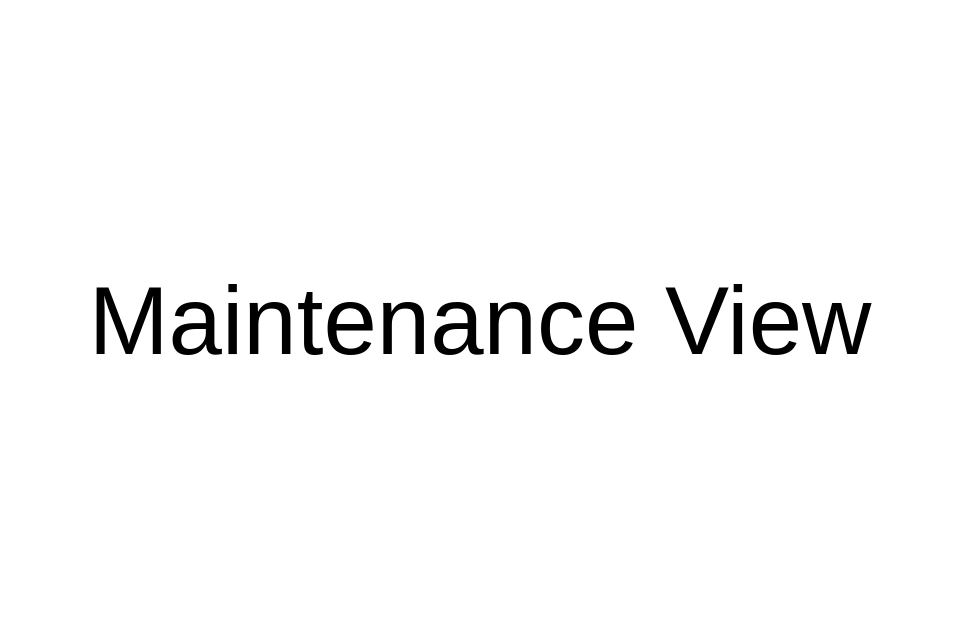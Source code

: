 <mxfile compressed="false" version="14.6.9" type="google" pages="2">
  <diagram id="T7nBareY_xEUpFT6BaBN" name="MAINTENANCE VIEW">
    <mxGraphModel dx="1130" dy="406" grid="1" gridSize="10" guides="1" tooltips="1" connect="1" arrows="1" fold="1" page="1" pageScale="1" pageWidth="827" pageHeight="1169" math="0" shadow="0">
      <root>
        <mxCell id="RXroqPlZc1RiU2cGS7MM-0" />
        <mxCell id="RXroqPlZc1RiU2cGS7MM-1" value="About" parent="RXroqPlZc1RiU2cGS7MM-0" />
        <mxCell id="RXroqPlZc1RiU2cGS7MM-4" value="Title" parent="RXroqPlZc1RiU2cGS7MM-0" />
        <mxCell id="RXroqPlZc1RiU2cGS7MM-3" value="Maintenance View" style="text;html=1;strokeColor=none;fillColor=none;align=center;verticalAlign=middle;whiteSpace=wrap;rounded=0;fontSize=48;opacity=30;" parent="RXroqPlZc1RiU2cGS7MM-4" vertex="1">
          <mxGeometry x="160" y="200" width="480" height="320" as="geometry" />
        </mxCell>
      </root>
    </mxGraphModel>
  </diagram>
  <diagram id="qrzgQ6DtiXMvcwbbw6SE" name="Page-145">
    <mxGraphModel dx="1130" dy="406" grid="1" gridSize="10" guides="1" tooltips="1" connect="1" arrows="1" fold="1" page="1" pageScale="1" pageWidth="850" pageHeight="1100" math="0" shadow="0">
      <root>
        <mxCell id="kpDK0dZMDAlXJJjRmCyd-0" />
        <mxCell id="cShYrTTC_mCDZs-oagYY-2" value="About" parent="kpDK0dZMDAlXJJjRmCyd-0" />
        <UserObject label="" tooltip="Reporting at go-live is a dead concept (it&#39;s useful in that it is a release in itself - but reporting should be no more than a point in time summary of current monitoring, which is continuous." id="oXLYr0-WDJrzs4Nkk2H6-3">
          <mxCell style="shape=image;html=1;verticalAlign=top;verticalLabelPosition=bottom;labelBackgroundColor=#ffffff;imageAspect=0;aspect=fixed;image=https://cdn1.iconfinder.com/data/icons/hawcons/32/699014-icon-28-information-128.png;shadow=0;dashed=0;fontFamily=Helvetica;fontSize=12;fontColor=#000000;align=center;strokeColor=#000000;fillColor=#505050;dashPattern=1 1;" parent="cShYrTTC_mCDZs-oagYY-2" vertex="1">
            <mxGeometry x="660" y="980" width="20" height="20" as="geometry" />
          </mxCell>
        </UserObject>
        <mxCell id="cShYrTTC_mCDZs-oagYY-1" value="Title/Page" parent="kpDK0dZMDAlXJJjRmCyd-0" visible="0" />
        <mxCell id="oXLYr0-WDJrzs4Nkk2H6-0" value="" style="group;fontSize=10;" parent="cShYrTTC_mCDZs-oagYY-1" vertex="1" connectable="0">
          <mxGeometry x="120" y="120" width="560" height="45" as="geometry" />
        </mxCell>
        <mxCell id="oXLYr0-WDJrzs4Nkk2H6-1" value="&lt;font style=&quot;font-size: 12px&quot;&gt;Base Logical Module - Maintenance - Target Maintenance and SLA Reporting&lt;/font&gt;" style="text;strokeColor=none;fillColor=none;html=1;fontSize=24;fontStyle=1;verticalAlign=middle;align=left;shadow=0;glass=0;comic=0;opacity=30;fontColor=#808080;" parent="oXLYr0-WDJrzs4Nkk2H6-0" vertex="1">
          <mxGeometry width="560" height="40" as="geometry" />
        </mxCell>
        <mxCell id="oXLYr0-WDJrzs4Nkk2H6-2" value="" style="line;strokeWidth=2;html=1;shadow=0;glass=0;comic=0;fillColor=none;fontSize=10;fontColor=#CCCCCC;labelBackgroundColor=none;strokeColor=#CCCCCC;" parent="oXLYr0-WDJrzs4Nkk2H6-0" vertex="1">
          <mxGeometry y="35" width="560" height="10" as="geometry" />
        </mxCell>
        <mxCell id="cShYrTTC_mCDZs-oagYY-0" value="Title/Diagram" parent="kpDK0dZMDAlXJJjRmCyd-0" />
        <mxCell id="cShYrTTC_mCDZs-oagYY-3" value="&lt;font style=&quot;font-size: 12px&quot;&gt;Diagram: Base System Logical Module - Maintenance - Target Maintenance and SLA Reporting&lt;/font&gt;" style="text;strokeColor=none;fillColor=none;html=1;fontSize=24;fontStyle=2;verticalAlign=middle;align=left;shadow=0;glass=0;comic=0;opacity=30;fontColor=#808080;" parent="cShYrTTC_mCDZs-oagYY-0" vertex="1">
          <mxGeometry x="120" y="960" width="520" height="40" as="geometry" />
        </mxCell>
        <mxCell id="kpDK0dZMDAlXJJjRmCyd-1" value="Boxes" parent="kpDK0dZMDAlXJJjRmCyd-0" />
        <mxCell id="Th4hmaJLGE-ZN5Z5oCGe-0" value="Monitoring" style="rounded=1;whiteSpace=wrap;html=1;strokeColor=#666666;strokeWidth=1;fillColor=#f5f5f5;fontSize=12;fontColor=#333333;align=center;" parent="kpDK0dZMDAlXJJjRmCyd-1" vertex="1">
          <mxGeometry x="230" y="200" width="80" height="40" as="geometry" />
        </mxCell>
        <mxCell id="Th4hmaJLGE-ZN5Z5oCGe-1" value="Customer&lt;br&gt;Reporting" style="rounded=1;whiteSpace=wrap;html=1;strokeColor=#666666;strokeWidth=1;fillColor=#f5f5f5;fontSize=12;fontColor=#333333;align=center;" parent="kpDK0dZMDAlXJJjRmCyd-1" vertex="1">
          <mxGeometry x="600" y="200" width="80" height="40" as="geometry" />
        </mxCell>
        <mxCell id="Th4hmaJLGE-ZN5Z5oCGe-2" value="Alerts" style="rounded=1;whiteSpace=wrap;html=1;strokeColor=#666666;strokeWidth=1;fillColor=#f5f5f5;fontSize=12;fontColor=#333333;align=center;" parent="kpDK0dZMDAlXJJjRmCyd-1" vertex="1">
          <mxGeometry x="120" y="200" width="80" height="40" as="geometry" />
        </mxCell>
        <mxCell id="Th4hmaJLGE-ZN5Z5oCGe-38" style="edgeStyle=elbowEdgeStyle;rounded=1;orthogonalLoop=1;jettySize=auto;html=1;entryX=1;entryY=0.5;entryDx=0;entryDy=0;fontFamily=Helvetica;fontSize=12;fontColor=#000000;" parent="kpDK0dZMDAlXJJjRmCyd-1" source="Th4hmaJLGE-ZN5Z5oCGe-3" target="Th4hmaJLGE-ZN5Z5oCGe-9" edge="1">
          <mxGeometry relative="1" as="geometry" />
        </mxCell>
        <mxCell id="Th4hmaJLGE-ZN5Z5oCGe-39" style="edgeStyle=elbowEdgeStyle;rounded=1;orthogonalLoop=1;jettySize=auto;html=1;entryX=1;entryY=0.5;entryDx=0;entryDy=0;fontFamily=Helvetica;fontSize=12;fontColor=#000000;" parent="kpDK0dZMDAlXJJjRmCyd-1" source="Th4hmaJLGE-ZN5Z5oCGe-3" target="Th4hmaJLGE-ZN5Z5oCGe-7" edge="1">
          <mxGeometry relative="1" as="geometry" />
        </mxCell>
        <mxCell id="Th4hmaJLGE-ZN5Z5oCGe-40" style="edgeStyle=elbowEdgeStyle;rounded=1;orthogonalLoop=1;jettySize=auto;html=1;entryX=1;entryY=0.5;entryDx=0;entryDy=0;fontFamily=Helvetica;fontSize=12;fontColor=#000000;" parent="kpDK0dZMDAlXJJjRmCyd-1" source="Th4hmaJLGE-ZN5Z5oCGe-3" target="Th4hmaJLGE-ZN5Z5oCGe-16" edge="1">
          <mxGeometry relative="1" as="geometry" />
        </mxCell>
        <mxCell id="Th4hmaJLGE-ZN5Z5oCGe-41" style="edgeStyle=elbowEdgeStyle;rounded=1;orthogonalLoop=1;jettySize=auto;html=1;fontFamily=Helvetica;fontSize=12;fontColor=#000000;" parent="kpDK0dZMDAlXJJjRmCyd-1" source="Th4hmaJLGE-ZN5Z5oCGe-3" target="Th4hmaJLGE-ZN5Z5oCGe-5" edge="1">
          <mxGeometry relative="1" as="geometry" />
        </mxCell>
        <mxCell id="Th4hmaJLGE-ZN5Z5oCGe-42" style="edgeStyle=elbowEdgeStyle;rounded=1;orthogonalLoop=1;jettySize=auto;html=1;entryX=1;entryY=0.5;entryDx=0;entryDy=0;fontFamily=Helvetica;fontSize=12;fontColor=#000000;" parent="kpDK0dZMDAlXJJjRmCyd-1" source="Th4hmaJLGE-ZN5Z5oCGe-3" target="Th4hmaJLGE-ZN5Z5oCGe-6" edge="1">
          <mxGeometry relative="1" as="geometry" />
        </mxCell>
        <mxCell id="Th4hmaJLGE-ZN5Z5oCGe-46" style="edgeStyle=elbowEdgeStyle;rounded=1;orthogonalLoop=1;jettySize=auto;html=1;entryX=1;entryY=0.5;entryDx=0;entryDy=0;fontFamily=Helvetica;fontSize=12;fontColor=#000000;" parent="kpDK0dZMDAlXJJjRmCyd-1" source="Th4hmaJLGE-ZN5Z5oCGe-3" target="Th4hmaJLGE-ZN5Z5oCGe-43" edge="1">
          <mxGeometry relative="1" as="geometry" />
        </mxCell>
        <mxCell id="Th4hmaJLGE-ZN5Z5oCGe-50" style="edgeStyle=elbowEdgeStyle;rounded=1;orthogonalLoop=1;jettySize=auto;html=1;entryX=1;entryY=0.5;entryDx=0;entryDy=0;fontFamily=Helvetica;fontSize=12;fontColor=#000000;" parent="kpDK0dZMDAlXJJjRmCyd-1" source="Th4hmaJLGE-ZN5Z5oCGe-3" target="Th4hmaJLGE-ZN5Z5oCGe-47" edge="1">
          <mxGeometry relative="1" as="geometry" />
        </mxCell>
        <mxCell id="Th4hmaJLGE-ZN5Z5oCGe-3" value="SLA Reporting" style="rounded=1;whiteSpace=wrap;html=1;strokeColor=#666666;strokeWidth=1;fillColor=none;fontSize=12;fontColor=#333333;align=center;" parent="kpDK0dZMDAlXJJjRmCyd-1" vertex="1">
          <mxGeometry x="600" y="530" width="80" height="40" as="geometry" />
        </mxCell>
        <mxCell id="Th4hmaJLGE-ZN5Z5oCGe-12" style="edgeStyle=elbowEdgeStyle;rounded=1;orthogonalLoop=1;jettySize=auto;html=1;fontFamily=Helvetica;fontSize=12;fontColor=#000000;entryX=1;entryY=0.5;entryDx=0;entryDy=0;jumpStyle=arc;" parent="kpDK0dZMDAlXJJjRmCyd-1" source="Th4hmaJLGE-ZN5Z5oCGe-5" target="Th4hmaJLGE-ZN5Z5oCGe-14" edge="1">
          <mxGeometry relative="1" as="geometry">
            <mxPoint x="310" y="580" as="targetPoint" />
            <Array as="points">
              <mxPoint x="400" y="660" />
            </Array>
          </mxGeometry>
        </mxCell>
        <mxCell id="Th4hmaJLGE-ZN5Z5oCGe-26" style="edgeStyle=elbowEdgeStyle;rounded=1;orthogonalLoop=1;jettySize=auto;html=1;entryX=1;entryY=0.5;entryDx=0;entryDy=0;fontFamily=Helvetica;fontSize=12;fontColor=#000000;exitX=0;exitY=0.75;exitDx=0;exitDy=0;jumpStyle=arc;" parent="kpDK0dZMDAlXJJjRmCyd-1" source="Th4hmaJLGE-ZN5Z5oCGe-5" target="Th4hmaJLGE-ZN5Z5oCGe-17" edge="1">
          <mxGeometry relative="1" as="geometry">
            <Array as="points">
              <mxPoint x="410" y="660" />
            </Array>
          </mxGeometry>
        </mxCell>
        <mxCell id="Th4hmaJLGE-ZN5Z5oCGe-5" value="Availability" style="rounded=1;whiteSpace=wrap;html=1;strokeColor=#666666;strokeWidth=1;fillColor=none;fontSize=12;fontColor=#333333;align=center;" parent="kpDK0dZMDAlXJJjRmCyd-1" vertex="1">
          <mxGeometry x="470" y="610" width="80" height="40" as="geometry" />
        </mxCell>
        <mxCell id="Th4hmaJLGE-ZN5Z5oCGe-24" style="edgeStyle=elbowEdgeStyle;rounded=1;orthogonalLoop=1;jettySize=auto;html=1;entryX=1;entryY=0.5;entryDx=0;entryDy=0;fontFamily=Helvetica;fontSize=12;fontColor=#000000;exitX=0;exitY=0.25;exitDx=0;exitDy=0;jumpStyle=arc;" parent="kpDK0dZMDAlXJJjRmCyd-1" source="Th4hmaJLGE-ZN5Z5oCGe-6" target="Th4hmaJLGE-ZN5Z5oCGe-22" edge="1">
          <mxGeometry relative="1" as="geometry">
            <Array as="points">
              <mxPoint x="420" y="710" />
            </Array>
          </mxGeometry>
        </mxCell>
        <mxCell id="Th4hmaJLGE-ZN5Z5oCGe-25" style="edgeStyle=elbowEdgeStyle;rounded=1;orthogonalLoop=1;jettySize=auto;html=1;entryX=1;entryY=0.5;entryDx=0;entryDy=0;fontFamily=Helvetica;fontSize=12;fontColor=#000000;exitX=0;exitY=0.75;exitDx=0;exitDy=0;jumpStyle=arc;" parent="kpDK0dZMDAlXJJjRmCyd-1" source="Th4hmaJLGE-ZN5Z5oCGe-6" target="Th4hmaJLGE-ZN5Z5oCGe-21" edge="1">
          <mxGeometry relative="1" as="geometry">
            <Array as="points">
              <mxPoint x="430" y="730" />
            </Array>
          </mxGeometry>
        </mxCell>
        <mxCell id="Th4hmaJLGE-ZN5Z5oCGe-6" value="Responsiveness" style="rounded=1;whiteSpace=wrap;html=1;strokeColor=#666666;strokeWidth=1;fillColor=none;fontSize=12;fontColor=#333333;align=center;" parent="kpDK0dZMDAlXJJjRmCyd-1" vertex="1">
          <mxGeometry x="470" y="660" width="80" height="40" as="geometry" />
        </mxCell>
        <mxCell id="Th4hmaJLGE-ZN5Z5oCGe-20" style="edgeStyle=elbowEdgeStyle;rounded=1;orthogonalLoop=1;jettySize=auto;html=1;entryX=1;entryY=0.5;entryDx=0;entryDy=0;fontFamily=Helvetica;fontSize=12;fontColor=#000000;jumpStyle=arc;" parent="kpDK0dZMDAlXJJjRmCyd-1" source="Th4hmaJLGE-ZN5Z5oCGe-7" target="Th4hmaJLGE-ZN5Z5oCGe-18" edge="1">
          <mxGeometry relative="1" as="geometry">
            <Array as="points">
              <mxPoint x="380" y="380" />
              <mxPoint x="420" y="430" />
              <mxPoint x="430" y="610" />
              <mxPoint x="410" y="640" />
            </Array>
          </mxGeometry>
        </mxCell>
        <mxCell id="Th4hmaJLGE-ZN5Z5oCGe-35" style="edgeStyle=elbowEdgeStyle;rounded=1;orthogonalLoop=1;jettySize=auto;html=1;entryX=1;entryY=0.5;entryDx=0;entryDy=0;fontFamily=Helvetica;fontSize=12;fontColor=#000000;exitX=0;exitY=0.75;exitDx=0;exitDy=0;jumpStyle=arc;" parent="kpDK0dZMDAlXJJjRmCyd-1" source="Th4hmaJLGE-ZN5Z5oCGe-7" target="Th4hmaJLGE-ZN5Z5oCGe-34" edge="1">
          <mxGeometry relative="1" as="geometry" />
        </mxCell>
        <mxCell id="Th4hmaJLGE-ZN5Z5oCGe-7" value="Recoverability" style="rounded=1;whiteSpace=wrap;html=1;strokeColor=#666666;strokeWidth=1;fillColor=none;fontSize=12;fontColor=#333333;align=center;" parent="kpDK0dZMDAlXJJjRmCyd-1" vertex="1">
          <mxGeometry x="470" y="360" width="80" height="40" as="geometry" />
        </mxCell>
        <mxCell id="Th4hmaJLGE-ZN5Z5oCGe-27" style="edgeStyle=elbowEdgeStyle;rounded=1;orthogonalLoop=1;jettySize=auto;html=1;entryX=1;entryY=0.5;entryDx=0;entryDy=0;fontFamily=Helvetica;fontSize=12;fontColor=#000000;jumpStyle=arc;" parent="kpDK0dZMDAlXJJjRmCyd-1" source="Th4hmaJLGE-ZN5Z5oCGe-9" target="Th4hmaJLGE-ZN5Z5oCGe-10" edge="1">
          <mxGeometry relative="1" as="geometry" />
        </mxCell>
        <mxCell id="Th4hmaJLGE-ZN5Z5oCGe-28" style="edgeStyle=elbowEdgeStyle;rounded=1;orthogonalLoop=1;jettySize=auto;html=1;entryX=1;entryY=0.5;entryDx=0;entryDy=0;fontFamily=Helvetica;fontSize=12;fontColor=#000000;exitX=0;exitY=0.25;exitDx=0;exitDy=0;jumpStyle=arc;" parent="kpDK0dZMDAlXJJjRmCyd-1" source="Th4hmaJLGE-ZN5Z5oCGe-9" target="Th4hmaJLGE-ZN5Z5oCGe-13" edge="1">
          <mxGeometry relative="1" as="geometry" />
        </mxCell>
        <mxCell id="Th4hmaJLGE-ZN5Z5oCGe-9" value="Subscription/&lt;br&gt;License Expirations" style="rounded=1;whiteSpace=wrap;html=1;strokeColor=#666666;strokeWidth=1;fillColor=none;fontSize=12;fontColor=#333333;align=center;" parent="kpDK0dZMDAlXJJjRmCyd-1" vertex="1">
          <mxGeometry x="470" y="310" width="80" height="40" as="geometry" />
        </mxCell>
        <mxCell id="Th4hmaJLGE-ZN5Z5oCGe-10" value="Monitor Cert Expiration" style="rounded=1;whiteSpace=wrap;html=1;strokeColor=#666666;strokeWidth=1;fillColor=none;fontSize=12;fontColor=#333333;align=center;" parent="kpDK0dZMDAlXJJjRmCyd-1" vertex="1">
          <mxGeometry x="230" y="310" width="80" height="40" as="geometry" />
        </mxCell>
        <mxCell id="Th4hmaJLGE-ZN5Z5oCGe-13" value="Monitor DNS Subscription" style="rounded=1;whiteSpace=wrap;html=1;strokeColor=#666666;strokeWidth=1;fillColor=none;fontSize=12;fontColor=#333333;align=center;" parent="kpDK0dZMDAlXJJjRmCyd-1" vertex="1">
          <mxGeometry x="230" y="260" width="80" height="40" as="geometry" />
        </mxCell>
        <mxCell id="Th4hmaJLGE-ZN5Z5oCGe-14" value="Monitor DNS Service Availability" style="rounded=1;whiteSpace=wrap;html=1;strokeColor=#666666;strokeWidth=1;fillColor=none;fontSize=12;fontColor=#333333;align=center;" parent="kpDK0dZMDAlXJJjRmCyd-1" vertex="1">
          <mxGeometry x="230" y="660" width="80" height="40" as="geometry" />
        </mxCell>
        <mxCell id="Th4hmaJLGE-ZN5Z5oCGe-33" style="edgeStyle=elbowEdgeStyle;rounded=1;orthogonalLoop=1;jettySize=auto;html=1;entryX=1;entryY=0.5;entryDx=0;entryDy=0;fontFamily=Helvetica;fontSize=12;fontColor=#000000;jumpStyle=arc;" parent="kpDK0dZMDAlXJJjRmCyd-1" source="Th4hmaJLGE-ZN5Z5oCGe-16" target="Th4hmaJLGE-ZN5Z5oCGe-32" edge="1">
          <mxGeometry relative="1" as="geometry" />
        </mxCell>
        <mxCell id="Th4hmaJLGE-ZN5Z5oCGe-37" style="edgeStyle=elbowEdgeStyle;rounded=1;orthogonalLoop=1;jettySize=auto;html=1;fontFamily=Helvetica;fontSize=12;fontColor=#000000;exitX=0;exitY=0.25;exitDx=0;exitDy=0;jumpStyle=arc;" parent="kpDK0dZMDAlXJJjRmCyd-1" source="Th4hmaJLGE-ZN5Z5oCGe-16" target="Th4hmaJLGE-ZN5Z5oCGe-36" edge="1">
          <mxGeometry relative="1" as="geometry" />
        </mxCell>
        <mxCell id="Th4hmaJLGE-ZN5Z5oCGe-16" value="Security" style="rounded=1;whiteSpace=wrap;html=1;strokeColor=#666666;strokeWidth=1;fillColor=none;fontSize=12;fontColor=#333333;align=center;" parent="kpDK0dZMDAlXJJjRmCyd-1" vertex="1">
          <mxGeometry x="470" y="560" width="80" height="40" as="geometry" />
        </mxCell>
        <mxCell id="Th4hmaJLGE-ZN5Z5oCGe-17" value="Monitor Host Availability" style="rounded=1;whiteSpace=wrap;html=1;strokeColor=#666666;strokeWidth=1;fillColor=none;fontSize=12;fontColor=#333333;align=center;" parent="kpDK0dZMDAlXJJjRmCyd-1" vertex="1">
          <mxGeometry x="230" y="710" width="80" height="40" as="geometry" />
        </mxCell>
        <mxCell id="Th4hmaJLGE-ZN5Z5oCGe-18" value="Monitor Backups Happening" style="rounded=1;whiteSpace=wrap;html=1;strokeColor=#666666;strokeWidth=1;fillColor=none;fontSize=12;fontColor=#333333;align=center;" parent="kpDK0dZMDAlXJJjRmCyd-1" vertex="1">
          <mxGeometry x="230" y="360" width="80" height="40" as="geometry" />
        </mxCell>
        <mxCell id="Th4hmaJLGE-ZN5Z5oCGe-21" value="Monitor Service&amp;nbsp;&lt;br&gt;(TTL)" style="rounded=1;whiteSpace=wrap;html=1;strokeColor=#666666;strokeWidth=1;fillColor=none;fontSize=12;fontColor=#333333;align=center;" parent="kpDK0dZMDAlXJJjRmCyd-1" vertex="1">
          <mxGeometry x="230" y="810" width="80" height="40" as="geometry" />
        </mxCell>
        <mxCell id="Th4hmaJLGE-ZN5Z5oCGe-22" value="Monitor Network (TTR)" style="rounded=1;whiteSpace=wrap;html=1;strokeColor=#666666;strokeWidth=1;fillColor=none;fontSize=12;fontColor=#333333;align=center;" parent="kpDK0dZMDAlXJJjRmCyd-1" vertex="1">
          <mxGeometry x="230" y="760" width="80" height="40" as="geometry" />
        </mxCell>
        <mxCell id="Th4hmaJLGE-ZN5Z5oCGe-31" value="ISO-25010&lt;br&gt;Qualities" style="rounded=1;whiteSpace=wrap;html=1;strokeColor=#666666;strokeWidth=1;fillColor=#f5f5f5;fontSize=12;fontColor=#333333;align=center;" parent="kpDK0dZMDAlXJJjRmCyd-1" vertex="1">
          <mxGeometry x="470" y="200" width="80" height="40" as="geometry" />
        </mxCell>
        <mxCell id="Th4hmaJLGE-ZN5Z5oCGe-32" value="Pipeline Penetration Testing" style="rounded=1;whiteSpace=wrap;html=1;strokeColor=#666666;strokeWidth=1;fillColor=none;fontSize=12;fontColor=#333333;align=center;" parent="kpDK0dZMDAlXJJjRmCyd-1" vertex="1">
          <mxGeometry x="230" y="610" width="80" height="40" as="geometry" />
        </mxCell>
        <mxCell id="Th4hmaJLGE-ZN5Z5oCGe-34" value="Monitor Pipeline Errors" style="rounded=1;whiteSpace=wrap;html=1;strokeColor=#666666;strokeWidth=1;fillColor=none;fontSize=12;fontColor=#333333;align=center;" parent="kpDK0dZMDAlXJJjRmCyd-1" vertex="1">
          <mxGeometry x="230" y="410" width="80" height="40" as="geometry" />
        </mxCell>
        <mxCell id="Th4hmaJLGE-ZN5Z5oCGe-36" value="Monitor Code Warnings" style="rounded=1;whiteSpace=wrap;html=1;strokeColor=#666666;strokeWidth=1;fillColor=none;fontSize=12;fontColor=#333333;align=center;" parent="kpDK0dZMDAlXJJjRmCyd-1" vertex="1">
          <mxGeometry x="230" y="510" width="80" height="40" as="geometry" />
        </mxCell>
        <mxCell id="Th4hmaJLGE-ZN5Z5oCGe-45" style="edgeStyle=elbowEdgeStyle;rounded=1;orthogonalLoop=1;jettySize=auto;html=1;entryX=1;entryY=0.5;entryDx=0;entryDy=0;fontFamily=Helvetica;fontSize=12;fontColor=#000000;jumpStyle=arc;" parent="kpDK0dZMDAlXJJjRmCyd-1" source="Th4hmaJLGE-ZN5Z5oCGe-43" target="Th4hmaJLGE-ZN5Z5oCGe-44" edge="1">
          <mxGeometry relative="1" as="geometry" />
        </mxCell>
        <mxCell id="Th4hmaJLGE-ZN5Z5oCGe-43" value="Maintainability" style="rounded=1;whiteSpace=wrap;html=1;strokeColor=#666666;strokeWidth=1;fillColor=none;fontSize=12;fontColor=#333333;align=center;" parent="kpDK0dZMDAlXJJjRmCyd-1" vertex="1">
          <mxGeometry x="470" y="460" width="80" height="40" as="geometry" />
        </mxCell>
        <mxCell id="Th4hmaJLGE-ZN5Z5oCGe-44" value="Monitor Component Versions" style="rounded=1;whiteSpace=wrap;html=1;strokeColor=#666666;strokeWidth=1;fillColor=none;fontSize=12;fontColor=#333333;align=center;" parent="kpDK0dZMDAlXJJjRmCyd-1" vertex="1">
          <mxGeometry x="230" y="460" width="80" height="40" as="geometry" />
        </mxCell>
        <mxCell id="Th4hmaJLGE-ZN5Z5oCGe-49" style="edgeStyle=elbowEdgeStyle;rounded=1;orthogonalLoop=1;jettySize=auto;html=1;entryX=1;entryY=0.5;entryDx=0;entryDy=0;fontFamily=Helvetica;fontSize=12;fontColor=#000000;exitX=0;exitY=0.75;exitDx=0;exitDy=0;jumpStyle=arc;" parent="kpDK0dZMDAlXJJjRmCyd-1" source="Th4hmaJLGE-ZN5Z5oCGe-47" target="Th4hmaJLGE-ZN5Z5oCGe-48" edge="1">
          <mxGeometry relative="1" as="geometry">
            <Array as="points">
              <mxPoint x="440" y="860" />
            </Array>
          </mxGeometry>
        </mxCell>
        <mxCell id="Th4hmaJLGE-ZN5Z5oCGe-47" value="Functionality" style="rounded=1;whiteSpace=wrap;html=1;strokeColor=#666666;strokeWidth=1;fillColor=none;fontSize=12;fontColor=#333333;align=center;" parent="kpDK0dZMDAlXJJjRmCyd-1" vertex="1">
          <mxGeometry x="470" y="810" width="80" height="40" as="geometry" />
        </mxCell>
        <mxCell id="Th4hmaJLGE-ZN5Z5oCGe-48" value="Monitor Error Responses" style="rounded=1;whiteSpace=wrap;html=1;strokeColor=#666666;strokeWidth=1;fillColor=none;fontSize=12;fontColor=#333333;align=center;" parent="kpDK0dZMDAlXJJjRmCyd-1" vertex="1">
          <mxGeometry x="230" y="860" width="80" height="40" as="geometry" />
        </mxCell>
        <mxCell id="Th4hmaJLGE-ZN5Z5oCGe-60" style="edgeStyle=elbowEdgeStyle;rounded=1;orthogonalLoop=1;jettySize=auto;html=1;entryX=0;entryY=0.5;entryDx=0;entryDy=0;fontFamily=Helvetica;fontSize=12;fontColor=#000000;" parent="kpDK0dZMDAlXJJjRmCyd-1" source="Th4hmaJLGE-ZN5Z5oCGe-51" target="Th4hmaJLGE-ZN5Z5oCGe-18" edge="1">
          <mxGeometry relative="1" as="geometry" />
        </mxCell>
        <mxCell id="Th4hmaJLGE-ZN5Z5oCGe-51" value="Alert Backup Failures" style="rounded=1;whiteSpace=wrap;html=1;strokeColor=#666666;strokeWidth=1;fillColor=none;fontSize=12;fontColor=#333333;align=center;" parent="kpDK0dZMDAlXJJjRmCyd-1" vertex="1">
          <mxGeometry x="120" y="360" width="80" height="40" as="geometry" />
        </mxCell>
        <mxCell id="Th4hmaJLGE-ZN5Z5oCGe-61" style="edgeStyle=elbowEdgeStyle;rounded=1;orthogonalLoop=1;jettySize=auto;html=1;fontFamily=Helvetica;fontSize=12;fontColor=#000000;" parent="kpDK0dZMDAlXJJjRmCyd-1" source="Th4hmaJLGE-ZN5Z5oCGe-52" target="Th4hmaJLGE-ZN5Z5oCGe-10" edge="1">
          <mxGeometry relative="1" as="geometry" />
        </mxCell>
        <mxCell id="Th4hmaJLGE-ZN5Z5oCGe-62" style="edgeStyle=elbowEdgeStyle;rounded=1;orthogonalLoop=1;jettySize=auto;html=1;fontFamily=Helvetica;fontSize=12;fontColor=#000000;" parent="kpDK0dZMDAlXJJjRmCyd-1" source="Th4hmaJLGE-ZN5Z5oCGe-52" target="Th4hmaJLGE-ZN5Z5oCGe-13" edge="1">
          <mxGeometry relative="1" as="geometry" />
        </mxCell>
        <mxCell id="Th4hmaJLGE-ZN5Z5oCGe-52" value="Alert Subscription Failures" style="rounded=1;whiteSpace=wrap;html=1;strokeColor=#666666;strokeWidth=1;fillColor=none;fontSize=12;fontColor=#333333;align=center;" parent="kpDK0dZMDAlXJJjRmCyd-1" vertex="1">
          <mxGeometry x="120" y="280" width="80" height="40" as="geometry" />
        </mxCell>
        <mxCell id="Th4hmaJLGE-ZN5Z5oCGe-54" style="edgeStyle=elbowEdgeStyle;rounded=1;orthogonalLoop=1;jettySize=auto;html=1;entryX=0;entryY=0.5;entryDx=0;entryDy=0;fontFamily=Helvetica;fontSize=12;fontColor=#000000;" parent="kpDK0dZMDAlXJJjRmCyd-1" source="Th4hmaJLGE-ZN5Z5oCGe-53" target="Th4hmaJLGE-ZN5Z5oCGe-32" edge="1">
          <mxGeometry relative="1" as="geometry" />
        </mxCell>
        <mxCell id="Th4hmaJLGE-ZN5Z5oCGe-55" style="edgeStyle=elbowEdgeStyle;rounded=1;orthogonalLoop=1;jettySize=auto;html=1;entryX=0;entryY=0.5;entryDx=0;entryDy=0;fontFamily=Helvetica;fontSize=12;fontColor=#000000;" parent="kpDK0dZMDAlXJJjRmCyd-1" source="Th4hmaJLGE-ZN5Z5oCGe-53" target="Th4hmaJLGE-ZN5Z5oCGe-44" edge="1">
          <mxGeometry relative="1" as="geometry" />
        </mxCell>
        <mxCell id="Th4hmaJLGE-ZN5Z5oCGe-53" value="Alert Security&amp;nbsp; Warnings" style="rounded=1;whiteSpace=wrap;html=1;strokeColor=#666666;strokeWidth=1;fillColor=none;fontSize=12;fontColor=#333333;align=center;" parent="kpDK0dZMDAlXJJjRmCyd-1" vertex="1">
          <mxGeometry x="110" y="510" width="80" height="40" as="geometry" />
        </mxCell>
        <mxCell id="Th4hmaJLGE-ZN5Z5oCGe-56" value="Monitor Network Traffic" style="rounded=1;whiteSpace=wrap;html=1;strokeColor=#666666;strokeWidth=1;fillColor=none;fontSize=12;fontColor=#333333;align=center;" parent="kpDK0dZMDAlXJJjRmCyd-1" vertex="1">
          <mxGeometry x="230" y="910" width="80" height="40" as="geometry" />
        </mxCell>
        <mxCell id="Th4hmaJLGE-ZN5Z5oCGe-59" style="edgeStyle=elbowEdgeStyle;rounded=1;orthogonalLoop=1;jettySize=auto;html=1;fontFamily=Helvetica;fontSize=12;fontColor=#000000;" parent="kpDK0dZMDAlXJJjRmCyd-1" source="Th4hmaJLGE-ZN5Z5oCGe-58" target="Th4hmaJLGE-ZN5Z5oCGe-56" edge="1">
          <mxGeometry relative="1" as="geometry" />
        </mxCell>
        <mxCell id="Th4hmaJLGE-ZN5Z5oCGe-58" value="Alert Security&amp;nbsp; Risks" style="rounded=1;whiteSpace=wrap;html=1;strokeColor=#666666;strokeWidth=1;fillColor=none;fontSize=12;fontColor=#333333;align=center;" parent="kpDK0dZMDAlXJJjRmCyd-1" vertex="1">
          <mxGeometry x="110" y="910" width="80" height="40" as="geometry" />
        </mxCell>
        <mxCell id="Th4hmaJLGE-ZN5Z5oCGe-64" style="edgeStyle=elbowEdgeStyle;rounded=1;orthogonalLoop=1;jettySize=auto;html=1;entryX=0;entryY=0.5;entryDx=0;entryDy=0;fontFamily=Helvetica;fontSize=12;fontColor=#000000;" parent="kpDK0dZMDAlXJJjRmCyd-1" source="Th4hmaJLGE-ZN5Z5oCGe-63" target="Th4hmaJLGE-ZN5Z5oCGe-14" edge="1">
          <mxGeometry relative="1" as="geometry" />
        </mxCell>
        <mxCell id="Th4hmaJLGE-ZN5Z5oCGe-65" style="edgeStyle=elbowEdgeStyle;rounded=1;orthogonalLoop=1;jettySize=auto;html=1;entryX=0;entryY=0.5;entryDx=0;entryDy=0;fontFamily=Helvetica;fontSize=12;fontColor=#000000;" parent="kpDK0dZMDAlXJJjRmCyd-1" source="Th4hmaJLGE-ZN5Z5oCGe-63" target="Th4hmaJLGE-ZN5Z5oCGe-17" edge="1">
          <mxGeometry relative="1" as="geometry" />
        </mxCell>
        <mxCell id="Th4hmaJLGE-ZN5Z5oCGe-66" style="edgeStyle=elbowEdgeStyle;rounded=1;orthogonalLoop=1;jettySize=auto;html=1;entryX=0;entryY=0.5;entryDx=0;entryDy=0;fontFamily=Helvetica;fontSize=12;fontColor=#000000;" parent="kpDK0dZMDAlXJJjRmCyd-1" source="Th4hmaJLGE-ZN5Z5oCGe-63" target="Th4hmaJLGE-ZN5Z5oCGe-22" edge="1">
          <mxGeometry relative="1" as="geometry" />
        </mxCell>
        <mxCell id="Th4hmaJLGE-ZN5Z5oCGe-67" style="edgeStyle=elbowEdgeStyle;rounded=1;orthogonalLoop=1;jettySize=auto;html=1;entryX=0;entryY=0.5;entryDx=0;entryDy=0;fontFamily=Helvetica;fontSize=12;fontColor=#000000;" parent="kpDK0dZMDAlXJJjRmCyd-1" source="Th4hmaJLGE-ZN5Z5oCGe-63" target="Th4hmaJLGE-ZN5Z5oCGe-21" edge="1">
          <mxGeometry relative="1" as="geometry" />
        </mxCell>
        <mxCell id="Th4hmaJLGE-ZN5Z5oCGe-63" value="Alert QOS" style="rounded=1;whiteSpace=wrap;html=1;strokeColor=#666666;strokeWidth=1;fillColor=none;fontSize=12;fontColor=#333333;align=center;" parent="kpDK0dZMDAlXJJjRmCyd-1" vertex="1">
          <mxGeometry x="110" y="710" width="80" height="40" as="geometry" />
        </mxCell>
        <mxCell id="oXLYr0-WDJrzs4Nkk2H6-5" value="Monitor Automated Functionality Testing" style="rounded=1;whiteSpace=wrap;html=1;strokeColor=#666666;strokeWidth=1;fillColor=none;fontSize=12;fontColor=#333333;align=center;" parent="kpDK0dZMDAlXJJjRmCyd-1" vertex="1">
          <mxGeometry x="230" y="560" width="80" height="40" as="geometry" />
        </mxCell>
      </root>
    </mxGraphModel>
  </diagram>
</mxfile>
